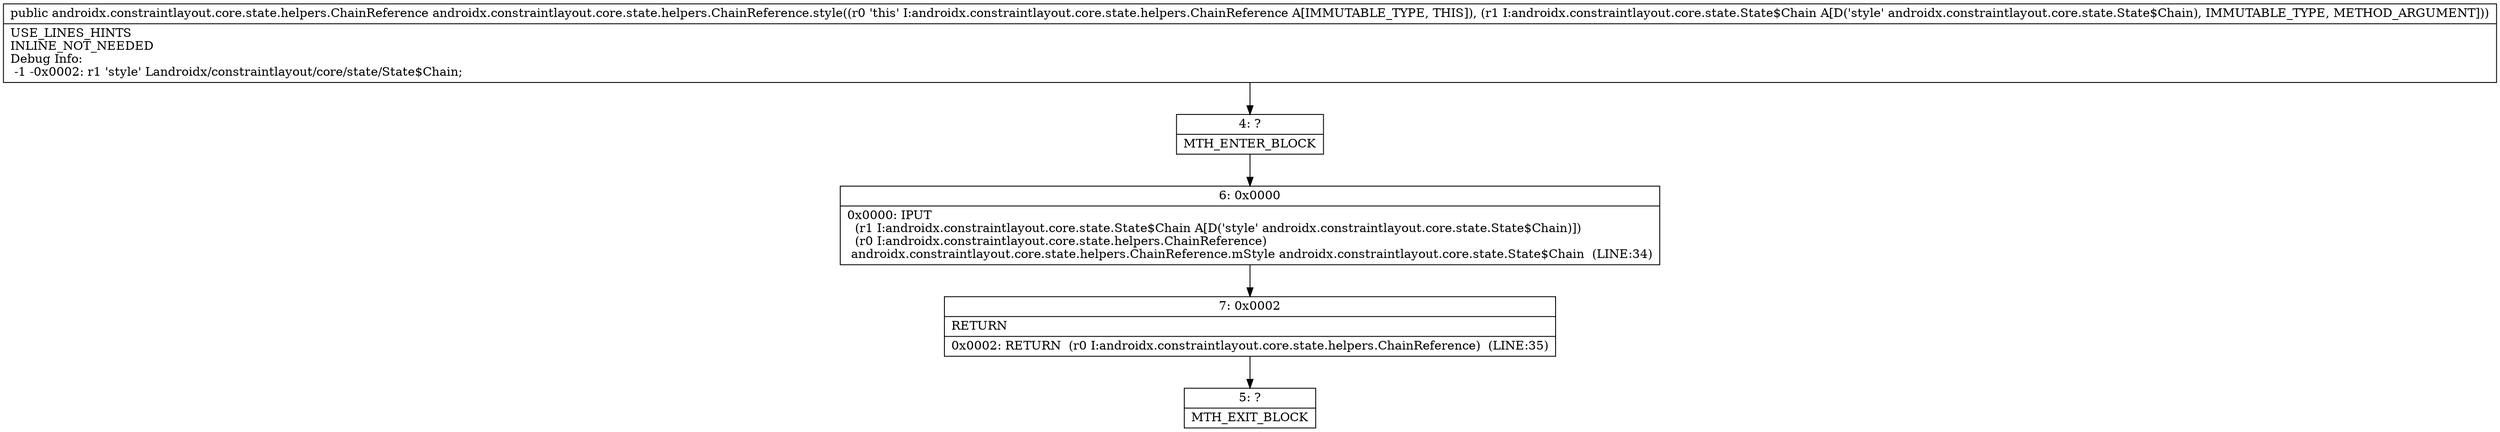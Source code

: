 digraph "CFG forandroidx.constraintlayout.core.state.helpers.ChainReference.style(Landroidx\/constraintlayout\/core\/state\/State$Chain;)Landroidx\/constraintlayout\/core\/state\/helpers\/ChainReference;" {
Node_4 [shape=record,label="{4\:\ ?|MTH_ENTER_BLOCK\l}"];
Node_6 [shape=record,label="{6\:\ 0x0000|0x0000: IPUT  \l  (r1 I:androidx.constraintlayout.core.state.State$Chain A[D('style' androidx.constraintlayout.core.state.State$Chain)])\l  (r0 I:androidx.constraintlayout.core.state.helpers.ChainReference)\l androidx.constraintlayout.core.state.helpers.ChainReference.mStyle androidx.constraintlayout.core.state.State$Chain  (LINE:34)\l}"];
Node_7 [shape=record,label="{7\:\ 0x0002|RETURN\l|0x0002: RETURN  (r0 I:androidx.constraintlayout.core.state.helpers.ChainReference)  (LINE:35)\l}"];
Node_5 [shape=record,label="{5\:\ ?|MTH_EXIT_BLOCK\l}"];
MethodNode[shape=record,label="{public androidx.constraintlayout.core.state.helpers.ChainReference androidx.constraintlayout.core.state.helpers.ChainReference.style((r0 'this' I:androidx.constraintlayout.core.state.helpers.ChainReference A[IMMUTABLE_TYPE, THIS]), (r1 I:androidx.constraintlayout.core.state.State$Chain A[D('style' androidx.constraintlayout.core.state.State$Chain), IMMUTABLE_TYPE, METHOD_ARGUMENT]))  | USE_LINES_HINTS\lINLINE_NOT_NEEDED\lDebug Info:\l  \-1 \-0x0002: r1 'style' Landroidx\/constraintlayout\/core\/state\/State$Chain;\l}"];
MethodNode -> Node_4;Node_4 -> Node_6;
Node_6 -> Node_7;
Node_7 -> Node_5;
}

